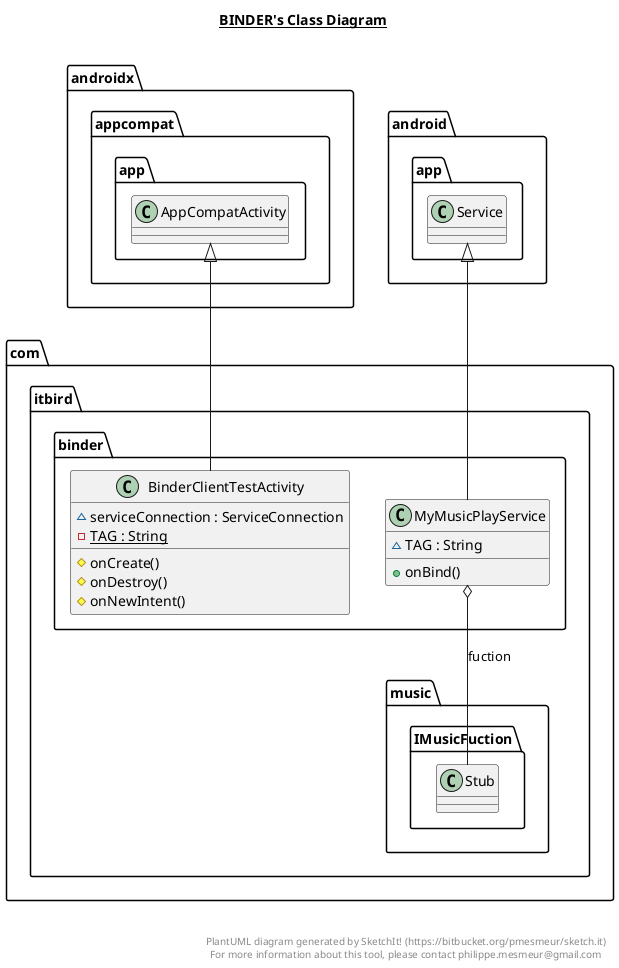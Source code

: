 @startuml

title __BINDER's Class Diagram__\n

  namespace com.itbird {
    namespace binder {
      class com.itbird.binder.BinderClientTestActivity {
          ~ serviceConnection : ServiceConnection
          {static} - TAG : String
          # onCreate()
          # onDestroy()
          # onNewIntent()
      }
    }
  }
  

  namespace com.itbird {
    namespace binder {
      class com.itbird.binder.MyMusicPlayService {
          ~ TAG : String
          + onBind()
      }
    }
  }
  

  com.itbird.binder.BinderClientTestActivity -up-|> androidx.appcompat.app.AppCompatActivity
  com.itbird.binder.MyMusicPlayService -up-|> android.app.Service
  com.itbird.binder.MyMusicPlayService o-- com.itbird.music.IMusicFuction.Stub : fuction


right footer


PlantUML diagram generated by SketchIt! (https://bitbucket.org/pmesmeur/sketch.it)
For more information about this tool, please contact philippe.mesmeur@gmail.com
endfooter

@enduml
